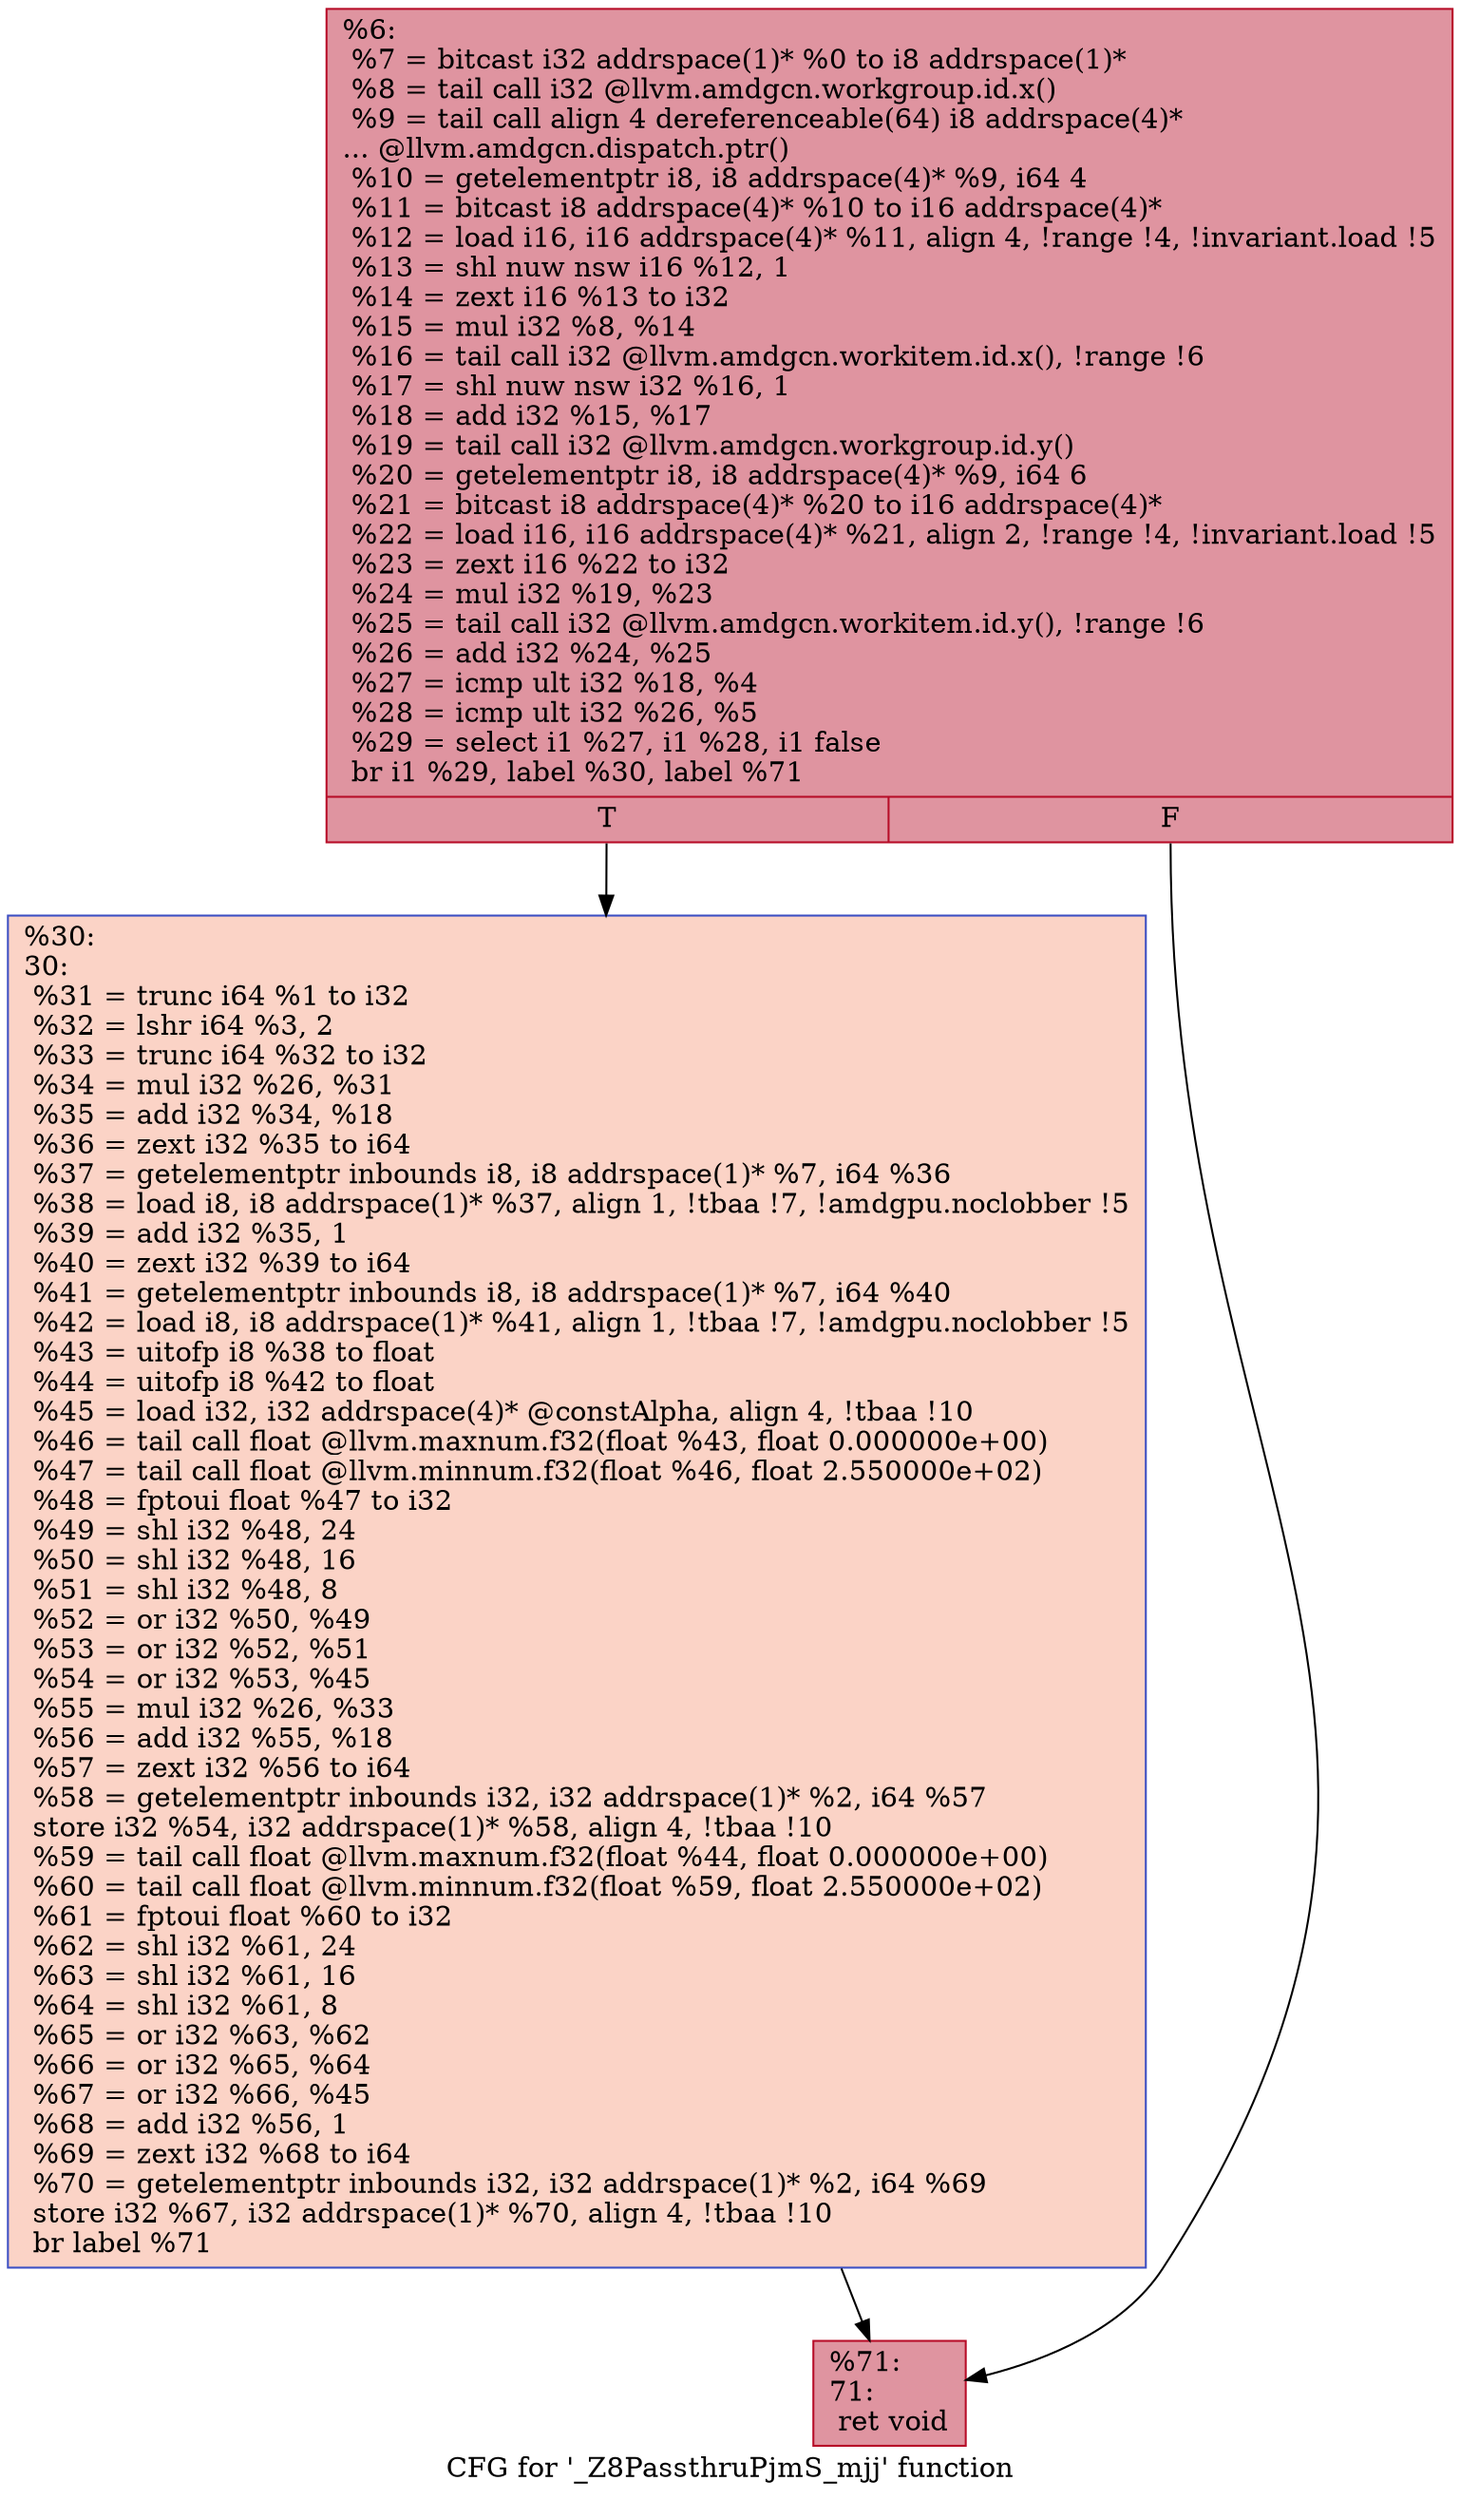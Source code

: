 digraph "CFG for '_Z8PassthruPjmS_mjj' function" {
	label="CFG for '_Z8PassthruPjmS_mjj' function";

	Node0x5497800 [shape=record,color="#b70d28ff", style=filled, fillcolor="#b70d2870",label="{%6:\l  %7 = bitcast i32 addrspace(1)* %0 to i8 addrspace(1)*\l  %8 = tail call i32 @llvm.amdgcn.workgroup.id.x()\l  %9 = tail call align 4 dereferenceable(64) i8 addrspace(4)*\l... @llvm.amdgcn.dispatch.ptr()\l  %10 = getelementptr i8, i8 addrspace(4)* %9, i64 4\l  %11 = bitcast i8 addrspace(4)* %10 to i16 addrspace(4)*\l  %12 = load i16, i16 addrspace(4)* %11, align 4, !range !4, !invariant.load !5\l  %13 = shl nuw nsw i16 %12, 1\l  %14 = zext i16 %13 to i32\l  %15 = mul i32 %8, %14\l  %16 = tail call i32 @llvm.amdgcn.workitem.id.x(), !range !6\l  %17 = shl nuw nsw i32 %16, 1\l  %18 = add i32 %15, %17\l  %19 = tail call i32 @llvm.amdgcn.workgroup.id.y()\l  %20 = getelementptr i8, i8 addrspace(4)* %9, i64 6\l  %21 = bitcast i8 addrspace(4)* %20 to i16 addrspace(4)*\l  %22 = load i16, i16 addrspace(4)* %21, align 2, !range !4, !invariant.load !5\l  %23 = zext i16 %22 to i32\l  %24 = mul i32 %19, %23\l  %25 = tail call i32 @llvm.amdgcn.workitem.id.y(), !range !6\l  %26 = add i32 %24, %25\l  %27 = icmp ult i32 %18, %4\l  %28 = icmp ult i32 %26, %5\l  %29 = select i1 %27, i1 %28, i1 false\l  br i1 %29, label %30, label %71\l|{<s0>T|<s1>F}}"];
	Node0x5497800:s0 -> Node0x549ae30;
	Node0x5497800:s1 -> Node0x549aec0;
	Node0x549ae30 [shape=record,color="#3d50c3ff", style=filled, fillcolor="#f59c7d70",label="{%30:\l30:                                               \l  %31 = trunc i64 %1 to i32\l  %32 = lshr i64 %3, 2\l  %33 = trunc i64 %32 to i32\l  %34 = mul i32 %26, %31\l  %35 = add i32 %34, %18\l  %36 = zext i32 %35 to i64\l  %37 = getelementptr inbounds i8, i8 addrspace(1)* %7, i64 %36\l  %38 = load i8, i8 addrspace(1)* %37, align 1, !tbaa !7, !amdgpu.noclobber !5\l  %39 = add i32 %35, 1\l  %40 = zext i32 %39 to i64\l  %41 = getelementptr inbounds i8, i8 addrspace(1)* %7, i64 %40\l  %42 = load i8, i8 addrspace(1)* %41, align 1, !tbaa !7, !amdgpu.noclobber !5\l  %43 = uitofp i8 %38 to float\l  %44 = uitofp i8 %42 to float\l  %45 = load i32, i32 addrspace(4)* @constAlpha, align 4, !tbaa !10\l  %46 = tail call float @llvm.maxnum.f32(float %43, float 0.000000e+00)\l  %47 = tail call float @llvm.minnum.f32(float %46, float 2.550000e+02)\l  %48 = fptoui float %47 to i32\l  %49 = shl i32 %48, 24\l  %50 = shl i32 %48, 16\l  %51 = shl i32 %48, 8\l  %52 = or i32 %50, %49\l  %53 = or i32 %52, %51\l  %54 = or i32 %53, %45\l  %55 = mul i32 %26, %33\l  %56 = add i32 %55, %18\l  %57 = zext i32 %56 to i64\l  %58 = getelementptr inbounds i32, i32 addrspace(1)* %2, i64 %57\l  store i32 %54, i32 addrspace(1)* %58, align 4, !tbaa !10\l  %59 = tail call float @llvm.maxnum.f32(float %44, float 0.000000e+00)\l  %60 = tail call float @llvm.minnum.f32(float %59, float 2.550000e+02)\l  %61 = fptoui float %60 to i32\l  %62 = shl i32 %61, 24\l  %63 = shl i32 %61, 16\l  %64 = shl i32 %61, 8\l  %65 = or i32 %63, %62\l  %66 = or i32 %65, %64\l  %67 = or i32 %66, %45\l  %68 = add i32 %56, 1\l  %69 = zext i32 %68 to i64\l  %70 = getelementptr inbounds i32, i32 addrspace(1)* %2, i64 %69\l  store i32 %67, i32 addrspace(1)* %70, align 4, !tbaa !10\l  br label %71\l}"];
	Node0x549ae30 -> Node0x549aec0;
	Node0x549aec0 [shape=record,color="#b70d28ff", style=filled, fillcolor="#b70d2870",label="{%71:\l71:                                               \l  ret void\l}"];
}
